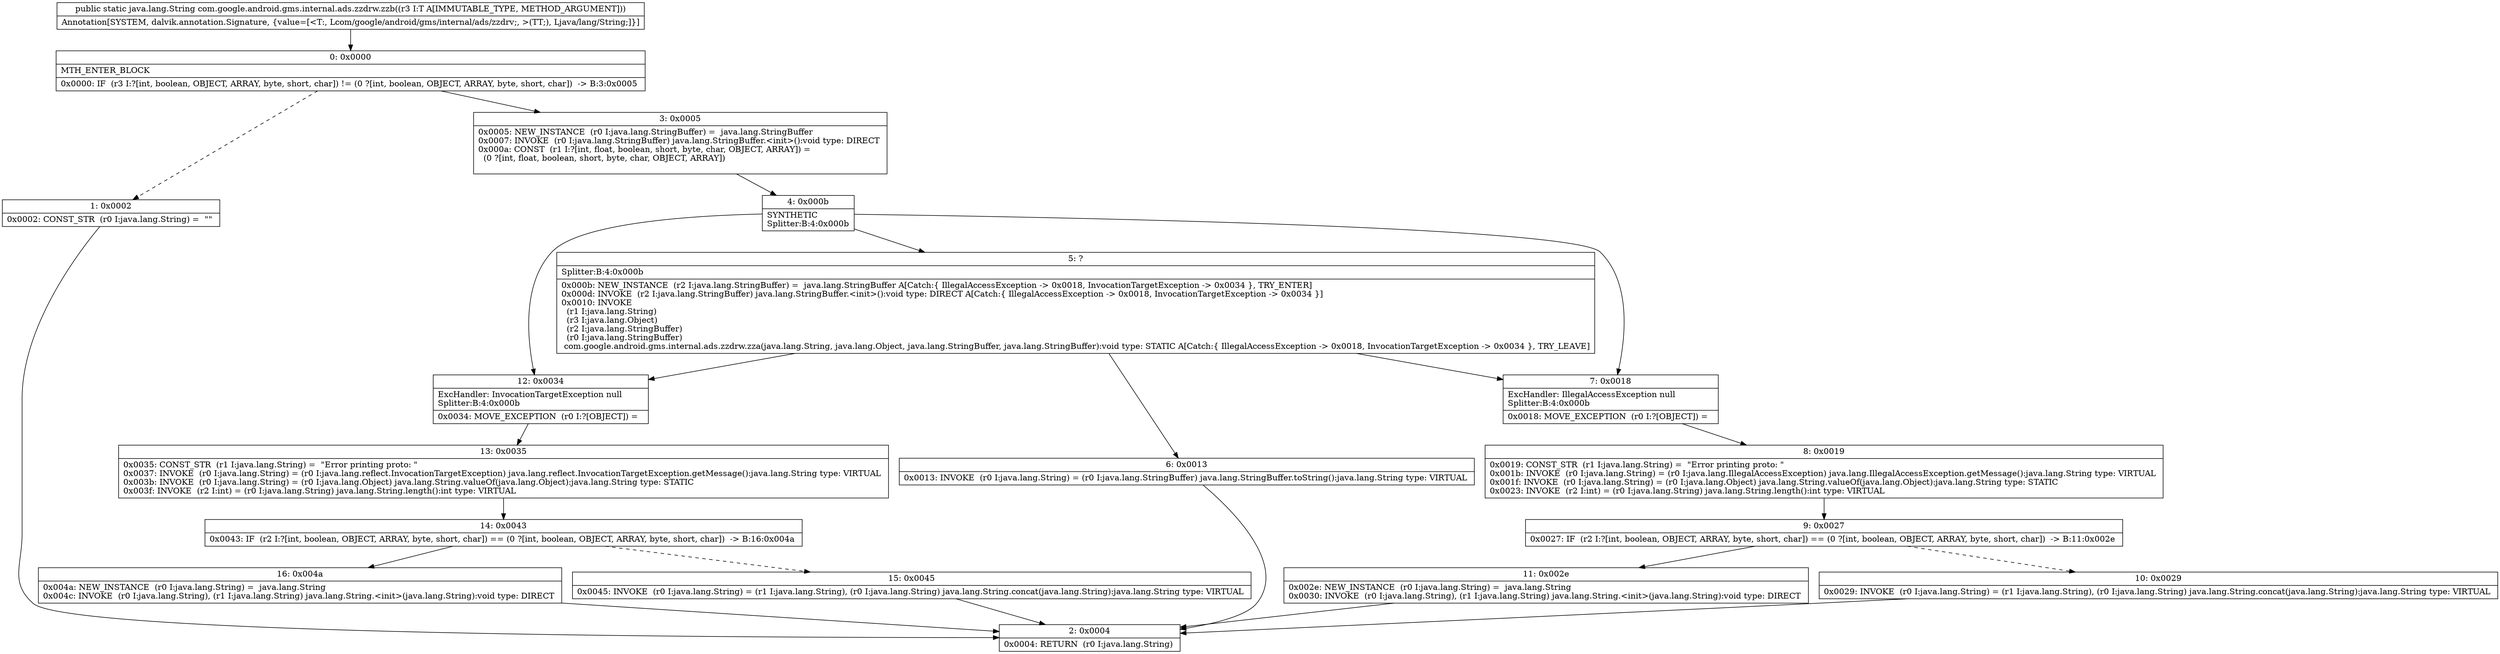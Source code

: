 digraph "CFG forcom.google.android.gms.internal.ads.zzdrw.zzb(Lcom\/google\/android\/gms\/internal\/ads\/zzdrv;)Ljava\/lang\/String;" {
Node_0 [shape=record,label="{0\:\ 0x0000|MTH_ENTER_BLOCK\l|0x0000: IF  (r3 I:?[int, boolean, OBJECT, ARRAY, byte, short, char]) != (0 ?[int, boolean, OBJECT, ARRAY, byte, short, char])  \-\> B:3:0x0005 \l}"];
Node_1 [shape=record,label="{1\:\ 0x0002|0x0002: CONST_STR  (r0 I:java.lang.String) =  \"\" \l}"];
Node_2 [shape=record,label="{2\:\ 0x0004|0x0004: RETURN  (r0 I:java.lang.String) \l}"];
Node_3 [shape=record,label="{3\:\ 0x0005|0x0005: NEW_INSTANCE  (r0 I:java.lang.StringBuffer) =  java.lang.StringBuffer \l0x0007: INVOKE  (r0 I:java.lang.StringBuffer) java.lang.StringBuffer.\<init\>():void type: DIRECT \l0x000a: CONST  (r1 I:?[int, float, boolean, short, byte, char, OBJECT, ARRAY]) = \l  (0 ?[int, float, boolean, short, byte, char, OBJECT, ARRAY])\l \l}"];
Node_4 [shape=record,label="{4\:\ 0x000b|SYNTHETIC\lSplitter:B:4:0x000b\l}"];
Node_5 [shape=record,label="{5\:\ ?|Splitter:B:4:0x000b\l|0x000b: NEW_INSTANCE  (r2 I:java.lang.StringBuffer) =  java.lang.StringBuffer A[Catch:\{ IllegalAccessException \-\> 0x0018, InvocationTargetException \-\> 0x0034 \}, TRY_ENTER]\l0x000d: INVOKE  (r2 I:java.lang.StringBuffer) java.lang.StringBuffer.\<init\>():void type: DIRECT A[Catch:\{ IllegalAccessException \-\> 0x0018, InvocationTargetException \-\> 0x0034 \}]\l0x0010: INVOKE  \l  (r1 I:java.lang.String)\l  (r3 I:java.lang.Object)\l  (r2 I:java.lang.StringBuffer)\l  (r0 I:java.lang.StringBuffer)\l com.google.android.gms.internal.ads.zzdrw.zza(java.lang.String, java.lang.Object, java.lang.StringBuffer, java.lang.StringBuffer):void type: STATIC A[Catch:\{ IllegalAccessException \-\> 0x0018, InvocationTargetException \-\> 0x0034 \}, TRY_LEAVE]\l}"];
Node_6 [shape=record,label="{6\:\ 0x0013|0x0013: INVOKE  (r0 I:java.lang.String) = (r0 I:java.lang.StringBuffer) java.lang.StringBuffer.toString():java.lang.String type: VIRTUAL \l}"];
Node_7 [shape=record,label="{7\:\ 0x0018|ExcHandler: IllegalAccessException null\lSplitter:B:4:0x000b\l|0x0018: MOVE_EXCEPTION  (r0 I:?[OBJECT]) =  \l}"];
Node_8 [shape=record,label="{8\:\ 0x0019|0x0019: CONST_STR  (r1 I:java.lang.String) =  \"Error printing proto: \" \l0x001b: INVOKE  (r0 I:java.lang.String) = (r0 I:java.lang.IllegalAccessException) java.lang.IllegalAccessException.getMessage():java.lang.String type: VIRTUAL \l0x001f: INVOKE  (r0 I:java.lang.String) = (r0 I:java.lang.Object) java.lang.String.valueOf(java.lang.Object):java.lang.String type: STATIC \l0x0023: INVOKE  (r2 I:int) = (r0 I:java.lang.String) java.lang.String.length():int type: VIRTUAL \l}"];
Node_9 [shape=record,label="{9\:\ 0x0027|0x0027: IF  (r2 I:?[int, boolean, OBJECT, ARRAY, byte, short, char]) == (0 ?[int, boolean, OBJECT, ARRAY, byte, short, char])  \-\> B:11:0x002e \l}"];
Node_10 [shape=record,label="{10\:\ 0x0029|0x0029: INVOKE  (r0 I:java.lang.String) = (r1 I:java.lang.String), (r0 I:java.lang.String) java.lang.String.concat(java.lang.String):java.lang.String type: VIRTUAL \l}"];
Node_11 [shape=record,label="{11\:\ 0x002e|0x002e: NEW_INSTANCE  (r0 I:java.lang.String) =  java.lang.String \l0x0030: INVOKE  (r0 I:java.lang.String), (r1 I:java.lang.String) java.lang.String.\<init\>(java.lang.String):void type: DIRECT \l}"];
Node_12 [shape=record,label="{12\:\ 0x0034|ExcHandler: InvocationTargetException null\lSplitter:B:4:0x000b\l|0x0034: MOVE_EXCEPTION  (r0 I:?[OBJECT]) =  \l}"];
Node_13 [shape=record,label="{13\:\ 0x0035|0x0035: CONST_STR  (r1 I:java.lang.String) =  \"Error printing proto: \" \l0x0037: INVOKE  (r0 I:java.lang.String) = (r0 I:java.lang.reflect.InvocationTargetException) java.lang.reflect.InvocationTargetException.getMessage():java.lang.String type: VIRTUAL \l0x003b: INVOKE  (r0 I:java.lang.String) = (r0 I:java.lang.Object) java.lang.String.valueOf(java.lang.Object):java.lang.String type: STATIC \l0x003f: INVOKE  (r2 I:int) = (r0 I:java.lang.String) java.lang.String.length():int type: VIRTUAL \l}"];
Node_14 [shape=record,label="{14\:\ 0x0043|0x0043: IF  (r2 I:?[int, boolean, OBJECT, ARRAY, byte, short, char]) == (0 ?[int, boolean, OBJECT, ARRAY, byte, short, char])  \-\> B:16:0x004a \l}"];
Node_15 [shape=record,label="{15\:\ 0x0045|0x0045: INVOKE  (r0 I:java.lang.String) = (r1 I:java.lang.String), (r0 I:java.lang.String) java.lang.String.concat(java.lang.String):java.lang.String type: VIRTUAL \l}"];
Node_16 [shape=record,label="{16\:\ 0x004a|0x004a: NEW_INSTANCE  (r0 I:java.lang.String) =  java.lang.String \l0x004c: INVOKE  (r0 I:java.lang.String), (r1 I:java.lang.String) java.lang.String.\<init\>(java.lang.String):void type: DIRECT \l}"];
MethodNode[shape=record,label="{public static java.lang.String com.google.android.gms.internal.ads.zzdrw.zzb((r3 I:T A[IMMUTABLE_TYPE, METHOD_ARGUMENT]))  | Annotation[SYSTEM, dalvik.annotation.Signature, \{value=[\<T:, Lcom\/google\/android\/gms\/internal\/ads\/zzdrv;, \>(TT;), Ljava\/lang\/String;]\}]\l}"];
MethodNode -> Node_0;
Node_0 -> Node_1[style=dashed];
Node_0 -> Node_3;
Node_1 -> Node_2;
Node_3 -> Node_4;
Node_4 -> Node_5;
Node_4 -> Node_7;
Node_4 -> Node_12;
Node_5 -> Node_6;
Node_5 -> Node_7;
Node_5 -> Node_12;
Node_6 -> Node_2;
Node_7 -> Node_8;
Node_8 -> Node_9;
Node_9 -> Node_10[style=dashed];
Node_9 -> Node_11;
Node_10 -> Node_2;
Node_11 -> Node_2;
Node_12 -> Node_13;
Node_13 -> Node_14;
Node_14 -> Node_15[style=dashed];
Node_14 -> Node_16;
Node_15 -> Node_2;
Node_16 -> Node_2;
}

